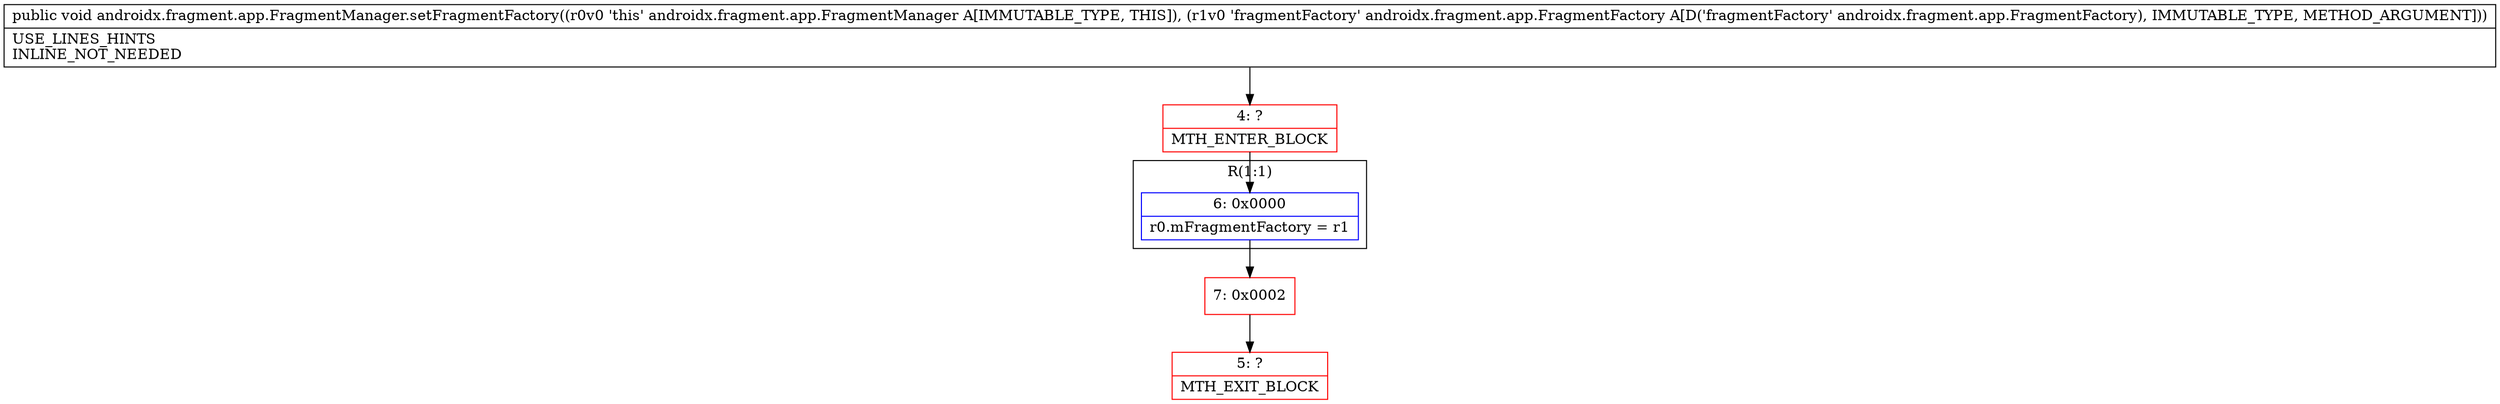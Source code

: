 digraph "CFG forandroidx.fragment.app.FragmentManager.setFragmentFactory(Landroidx\/fragment\/app\/FragmentFactory;)V" {
subgraph cluster_Region_1949583104 {
label = "R(1:1)";
node [shape=record,color=blue];
Node_6 [shape=record,label="{6\:\ 0x0000|r0.mFragmentFactory = r1\l}"];
}
Node_4 [shape=record,color=red,label="{4\:\ ?|MTH_ENTER_BLOCK\l}"];
Node_7 [shape=record,color=red,label="{7\:\ 0x0002}"];
Node_5 [shape=record,color=red,label="{5\:\ ?|MTH_EXIT_BLOCK\l}"];
MethodNode[shape=record,label="{public void androidx.fragment.app.FragmentManager.setFragmentFactory((r0v0 'this' androidx.fragment.app.FragmentManager A[IMMUTABLE_TYPE, THIS]), (r1v0 'fragmentFactory' androidx.fragment.app.FragmentFactory A[D('fragmentFactory' androidx.fragment.app.FragmentFactory), IMMUTABLE_TYPE, METHOD_ARGUMENT]))  | USE_LINES_HINTS\lINLINE_NOT_NEEDED\l}"];
MethodNode -> Node_4;Node_6 -> Node_7;
Node_4 -> Node_6;
Node_7 -> Node_5;
}

